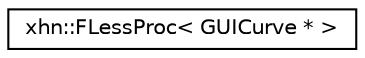 digraph "Graphical Class Hierarchy"
{
  edge [fontname="Helvetica",fontsize="10",labelfontname="Helvetica",labelfontsize="10"];
  node [fontname="Helvetica",fontsize="10",shape=record];
  rankdir="LR";
  Node1 [label="xhn::FLessProc\< GUICurve * \>",height=0.2,width=0.4,color="black", fillcolor="white", style="filled",URL="$structxhn_1_1_f_less_proc.html"];
}
